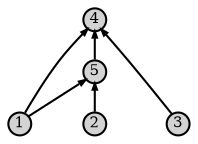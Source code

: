 digraph genome {
	nodesep = 0.3
	rank = same
	rankdir = BT
	ranksep = 0.2

	node [fixedsize = true]
	node [fontsize = 7]
	node [shape = circle]
	node [style = filled]
	node [width = 0.15]

	subgraph 0 {
		N0 [label = 1]
		N1 [label = 2]
		N2 [label = 3]
	}

	subgraph 1 {
		N4 [label = 5]
	}

	subgraph 2 {
		N3 [label = 4]
	}

	edge [arrowsize = 0.3]

	N0 -> N3
	// N1 -> N3
	N2 -> N3
	N1 -> N4
	N0 -> N4
	N4 -> N3
}

